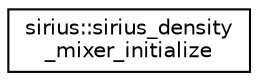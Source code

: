 digraph "Graphical Class Hierarchy"
{
 // INTERACTIVE_SVG=YES
  edge [fontname="Helvetica",fontsize="10",labelfontname="Helvetica",labelfontsize="10"];
  node [fontname="Helvetica",fontsize="10",shape=record];
  rankdir="LR";
  Node1 [label="sirius::sirius_density\l_mixer_initialize",height=0.2,width=0.4,color="black", fillcolor="white", style="filled",URL="$interfacesirius_1_1sirius__density__mixer__initialize.html"];
}
